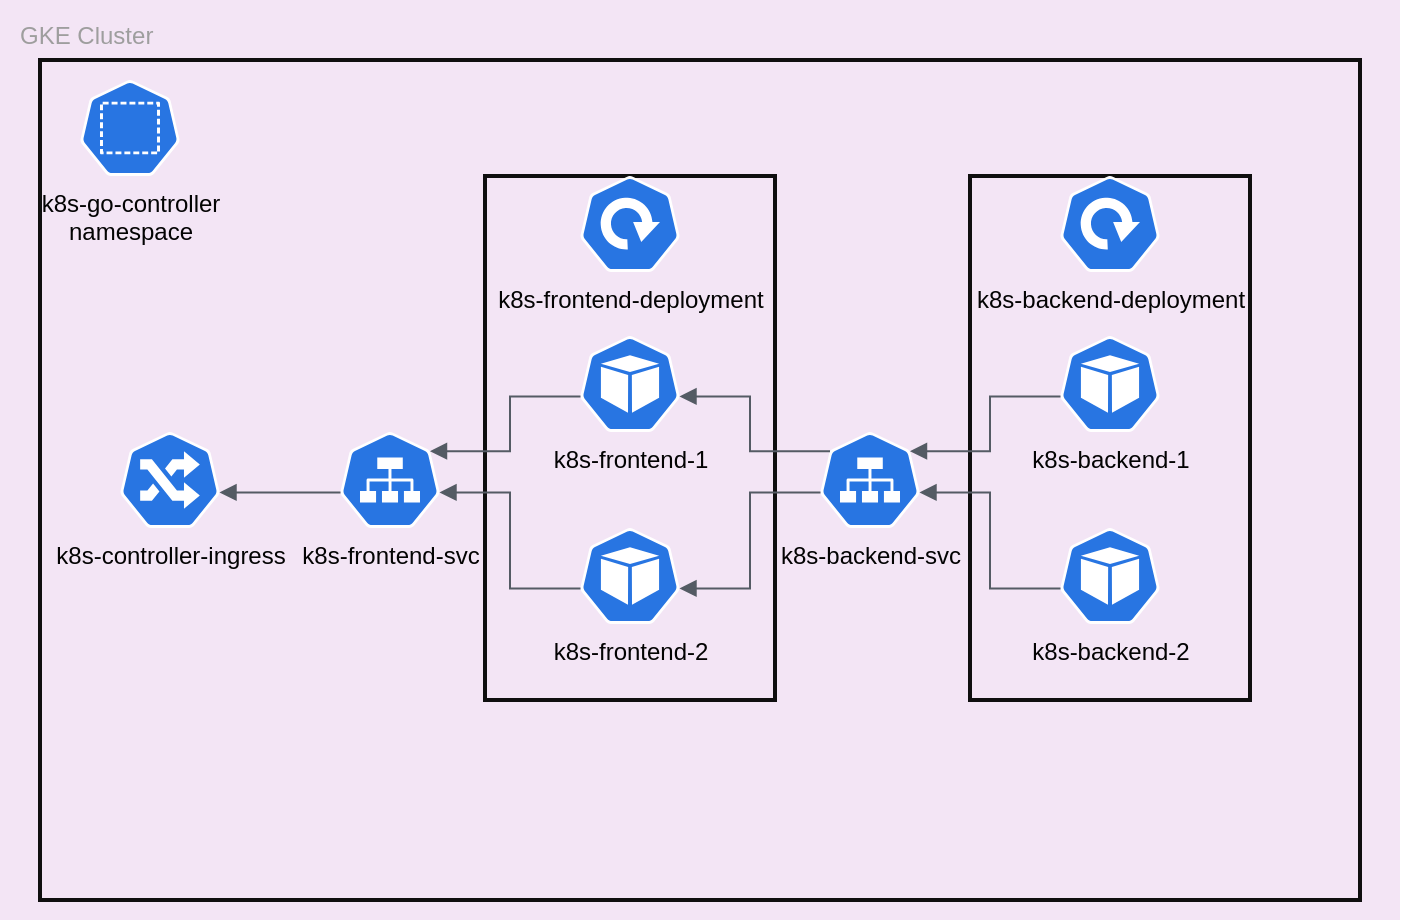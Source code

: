 <mxfile>
    <diagram id="tqgu08rDnidO1_NNeD24" name="Page-1">
        <mxGraphModel dx="1259" dy="967" grid="1" gridSize="10" guides="1" tooltips="1" connect="1" arrows="1" fold="1" page="1" pageScale="1" pageWidth="827" pageHeight="1169" math="0" shadow="0">
            <root>
                <mxCell id="0"/>
                <mxCell id="1" parent="0"/>
                <mxCell id="4" value="GKE Cluster" style="sketch=0;points=[[0,0,0],[0.25,0,0],[0.5,0,0],[0.75,0,0],[1,0,0],[1,0.25,0],[1,0.5,0],[1,0.75,0],[1,1,0],[0.75,1,0],[0.5,1,0],[0.25,1,0],[0,1,0],[0,0.75,0],[0,0.5,0],[0,0.25,0]];rounded=1;absoluteArcSize=1;arcSize=0;html=1;strokeColor=none;gradientColor=none;shadow=0;dashed=0;fontSize=12;fontColor=#9E9E9E;align=left;verticalAlign=top;spacing=10;spacingTop=-4;fillColor=#F3E5F5;" vertex="1" parent="1">
                    <mxGeometry x="30" y="250" width="700" height="460" as="geometry"/>
                </mxCell>
                <mxCell id="8" value="" style="rounded=0;whiteSpace=wrap;html=1;fontColor=#030303;fillColor=none;strokeWidth=2;strokeColor=#0F0F0F;" vertex="1" parent="1">
                    <mxGeometry x="50" y="280" width="660" height="420" as="geometry"/>
                </mxCell>
                <mxCell id="6" value="k8s-controller-ingress" style="sketch=0;html=1;dashed=0;whitespace=wrap;fillColor=#2875E2;strokeColor=#ffffff;points=[[0.005,0.63,0],[0.1,0.2,0],[0.9,0.2,0],[0.5,0,0],[0.995,0.63,0],[0.72,0.99,0],[0.5,1,0],[0.28,0.99,0]];verticalLabelPosition=bottom;align=center;verticalAlign=top;shape=mxgraph.kubernetes.icon;prIcon=ing;fontColor=#030303;" vertex="1" parent="1">
                    <mxGeometry x="90" y="466" width="50" height="48" as="geometry"/>
                </mxCell>
                <mxCell id="7" value="k8s-go-controller&lt;br&gt;namespace" style="sketch=0;html=1;dashed=0;whitespace=wrap;fillColor=#2875E2;strokeColor=#ffffff;points=[[0.005,0.63,0],[0.1,0.2,0],[0.9,0.2,0],[0.5,0,0],[0.995,0.63,0],[0.72,0.99,0],[0.5,1,0],[0.28,0.99,0]];verticalLabelPosition=bottom;align=center;verticalAlign=top;shape=mxgraph.kubernetes.icon;prIcon=ns;fontColor=#030303;" vertex="1" parent="1">
                    <mxGeometry x="70" y="290" width="50" height="48" as="geometry"/>
                </mxCell>
                <mxCell id="27" value="" style="rounded=0;whiteSpace=wrap;html=1;strokeColor=#0F0F0F;strokeWidth=2;fontColor=#030303;fillColor=none;align=center;" vertex="1" parent="1">
                    <mxGeometry x="272.5" y="338" width="145" height="262" as="geometry"/>
                </mxCell>
                <mxCell id="9" value="k8s-frontend-svc" style="sketch=0;html=1;dashed=0;whitespace=wrap;fillColor=#2875E2;strokeColor=#ffffff;points=[[0.005,0.63,0],[0.1,0.2,0],[0.9,0.2,0],[0.5,0,0],[0.995,0.63,0],[0.72,0.99,0],[0.5,1,0],[0.28,0.99,0]];verticalLabelPosition=bottom;align=center;verticalAlign=top;shape=mxgraph.kubernetes.icon;prIcon=svc;strokeWidth=2;fontColor=#030303;" vertex="1" parent="1">
                    <mxGeometry x="200" y="466" width="50" height="48" as="geometry"/>
                </mxCell>
                <mxCell id="11" value="k8s-frontend-1" style="sketch=0;html=1;dashed=0;whitespace=wrap;fillColor=#2875E2;strokeColor=#ffffff;points=[[0.005,0.63,0],[0.1,0.2,0],[0.9,0.2,0],[0.5,0,0],[0.995,0.63,0],[0.72,0.99,0],[0.5,1,0],[0.28,0.99,0]];verticalLabelPosition=bottom;align=center;verticalAlign=top;shape=mxgraph.kubernetes.icon;prIcon=pod;strokeWidth=2;fontColor=#030303;" vertex="1" parent="1">
                    <mxGeometry x="320" y="418" width="50" height="48" as="geometry"/>
                </mxCell>
                <mxCell id="12" value="k8s-frontend-2" style="sketch=0;html=1;dashed=0;whitespace=wrap;fillColor=#2875E2;strokeColor=#ffffff;points=[[0.005,0.63,0],[0.1,0.2,0],[0.9,0.2,0],[0.5,0,0],[0.995,0.63,0],[0.72,0.99,0],[0.5,1,0],[0.28,0.99,0]];verticalLabelPosition=bottom;align=center;verticalAlign=top;shape=mxgraph.kubernetes.icon;prIcon=pod;strokeWidth=2;fontColor=#030303;" vertex="1" parent="1">
                    <mxGeometry x="320" y="514" width="50" height="48" as="geometry"/>
                </mxCell>
                <mxCell id="16" value="k8s-backend-svc" style="sketch=0;html=1;dashed=0;whitespace=wrap;fillColor=#2875E2;strokeColor=#ffffff;points=[[0.005,0.63,0],[0.1,0.2,0],[0.9,0.2,0],[0.5,0,0],[0.995,0.63,0],[0.72,0.99,0],[0.5,1,0],[0.28,0.99,0]];verticalLabelPosition=bottom;align=center;verticalAlign=top;shape=mxgraph.kubernetes.icon;prIcon=svc;strokeWidth=2;fontColor=#030303;" vertex="1" parent="1">
                    <mxGeometry x="440" y="466" width="50" height="48" as="geometry"/>
                </mxCell>
                <mxCell id="28" value="" style="rounded=0;whiteSpace=wrap;html=1;strokeColor=#0F0F0F;strokeWidth=2;fontColor=#030303;fillColor=none;" vertex="1" parent="1">
                    <mxGeometry x="515" y="338" width="140" height="262" as="geometry"/>
                </mxCell>
                <mxCell id="20" value="k8s-backend-1" style="sketch=0;html=1;dashed=0;whitespace=wrap;fillColor=#2875E2;strokeColor=#ffffff;points=[[0.005,0.63,0],[0.1,0.2,0],[0.9,0.2,0],[0.5,0,0],[0.995,0.63,0],[0.72,0.99,0],[0.5,1,0],[0.28,0.99,0]];verticalLabelPosition=bottom;align=center;verticalAlign=top;shape=mxgraph.kubernetes.icon;prIcon=pod;strokeWidth=2;fontColor=#030303;" vertex="1" parent="1">
                    <mxGeometry x="560" y="418" width="50" height="48" as="geometry"/>
                </mxCell>
                <mxCell id="21" value="k8s-backend-2" style="sketch=0;html=1;dashed=0;whitespace=wrap;fillColor=#2875E2;strokeColor=#ffffff;points=[[0.005,0.63,0],[0.1,0.2,0],[0.9,0.2,0],[0.5,0,0],[0.995,0.63,0],[0.72,0.99,0],[0.5,1,0],[0.28,0.99,0]];verticalLabelPosition=bottom;align=center;verticalAlign=top;shape=mxgraph.kubernetes.icon;prIcon=pod;strokeWidth=2;fontColor=#030303;" vertex="1" parent="1">
                    <mxGeometry x="560" y="514" width="50" height="48" as="geometry"/>
                </mxCell>
                <mxCell id="25" value="k8s-backend-deployment" style="sketch=0;html=1;dashed=0;whitespace=wrap;fillColor=#2875E2;strokeColor=#ffffff;points=[[0.005,0.63,0],[0.1,0.2,0],[0.9,0.2,0],[0.5,0,0],[0.995,0.63,0],[0.72,0.99,0],[0.5,1,0],[0.28,0.99,0]];verticalLabelPosition=bottom;align=center;verticalAlign=top;shape=mxgraph.kubernetes.icon;prIcon=deploy;strokeWidth=2;fontColor=#030303;" vertex="1" parent="1">
                    <mxGeometry x="560" y="338" width="50" height="48" as="geometry"/>
                </mxCell>
                <mxCell id="26" value="k8s-frontend-deployment" style="sketch=0;html=1;dashed=0;whitespace=wrap;fillColor=#2875E2;strokeColor=#ffffff;points=[[0.005,0.63,0],[0.1,0.2,0],[0.9,0.2,0],[0.5,0,0],[0.995,0.63,0],[0.72,0.99,0],[0.5,1,0],[0.28,0.99,0]];verticalLabelPosition=bottom;align=center;verticalAlign=top;shape=mxgraph.kubernetes.icon;prIcon=deploy;strokeWidth=2;fontColor=#030303;" vertex="1" parent="1">
                    <mxGeometry x="320" y="338" width="50" height="48" as="geometry"/>
                </mxCell>
                <mxCell id="29" value="" style="edgeStyle=orthogonalEdgeStyle;html=1;endArrow=none;elbow=vertical;startArrow=block;startFill=1;strokeColor=#545B64;rounded=0;fontColor=#030303;entryX=0.005;entryY=0.63;entryDx=0;entryDy=0;entryPerimeter=0;exitX=0.995;exitY=0.63;exitDx=0;exitDy=0;exitPerimeter=0;" edge="1" parent="1" source="6" target="9">
                    <mxGeometry width="100" relative="1" as="geometry">
                        <mxPoint x="120" y="500" as="sourcePoint"/>
                        <mxPoint x="220" y="500" as="targetPoint"/>
                    </mxGeometry>
                </mxCell>
                <mxCell id="30" value="" style="edgeStyle=orthogonalEdgeStyle;html=1;endArrow=none;elbow=vertical;startArrow=block;startFill=1;strokeColor=#545B64;rounded=0;fontColor=#030303;entryX=0.005;entryY=0.63;entryDx=0;entryDy=0;entryPerimeter=0;exitX=0.9;exitY=0.2;exitDx=0;exitDy=0;exitPerimeter=0;" edge="1" parent="1" source="9" target="11">
                    <mxGeometry width="100" relative="1" as="geometry">
                        <mxPoint x="139.75" y="506.24" as="sourcePoint"/>
                        <mxPoint x="230.25" y="506.24" as="targetPoint"/>
                    </mxGeometry>
                </mxCell>
                <mxCell id="31" value="" style="edgeStyle=orthogonalEdgeStyle;html=1;endArrow=none;elbow=vertical;startArrow=block;startFill=1;strokeColor=#545B64;rounded=0;fontColor=#030303;entryX=0.005;entryY=0.63;entryDx=0;entryDy=0;entryPerimeter=0;exitX=0.995;exitY=0.63;exitDx=0;exitDy=0;exitPerimeter=0;" edge="1" parent="1" source="9" target="12">
                    <mxGeometry width="100" relative="1" as="geometry">
                        <mxPoint x="149.75" y="516.24" as="sourcePoint"/>
                        <mxPoint x="240.25" y="516.24" as="targetPoint"/>
                    </mxGeometry>
                </mxCell>
                <mxCell id="33" value="" style="edgeStyle=orthogonalEdgeStyle;html=1;endArrow=none;elbow=vertical;startArrow=block;startFill=1;strokeColor=#545B64;rounded=0;fontColor=#030303;entryX=0.1;entryY=0.2;entryDx=0;entryDy=0;entryPerimeter=0;exitX=0.995;exitY=0.63;exitDx=0;exitDy=0;exitPerimeter=0;" edge="1" parent="1" source="11" target="16">
                    <mxGeometry width="100" relative="1" as="geometry">
                        <mxPoint x="159.75" y="526.24" as="sourcePoint"/>
                        <mxPoint x="250.25" y="526.24" as="targetPoint"/>
                    </mxGeometry>
                </mxCell>
                <mxCell id="34" value="" style="edgeStyle=orthogonalEdgeStyle;html=1;endArrow=none;elbow=vertical;startArrow=block;startFill=1;strokeColor=#545B64;rounded=0;fontColor=#030303;entryX=0.005;entryY=0.63;entryDx=0;entryDy=0;entryPerimeter=0;exitX=0.995;exitY=0.63;exitDx=0;exitDy=0;exitPerimeter=0;" edge="1" parent="1" source="12" target="16">
                    <mxGeometry width="100" relative="1" as="geometry">
                        <mxPoint x="169.75" y="536.24" as="sourcePoint"/>
                        <mxPoint x="260.25" y="536.24" as="targetPoint"/>
                    </mxGeometry>
                </mxCell>
                <mxCell id="35" value="" style="edgeStyle=orthogonalEdgeStyle;html=1;endArrow=none;elbow=vertical;startArrow=block;startFill=1;strokeColor=#545B64;rounded=0;fontColor=#030303;entryX=0.005;entryY=0.63;entryDx=0;entryDy=0;entryPerimeter=0;exitX=0.9;exitY=0.2;exitDx=0;exitDy=0;exitPerimeter=0;" edge="1" parent="1" source="16" target="20">
                    <mxGeometry width="100" relative="1" as="geometry">
                        <mxPoint x="179.75" y="546.24" as="sourcePoint"/>
                        <mxPoint x="270.25" y="546.24" as="targetPoint"/>
                    </mxGeometry>
                </mxCell>
                <mxCell id="36" value="" style="edgeStyle=orthogonalEdgeStyle;html=1;endArrow=none;elbow=vertical;startArrow=block;startFill=1;strokeColor=#545B64;rounded=0;fontColor=#030303;entryX=0.005;entryY=0.63;entryDx=0;entryDy=0;entryPerimeter=0;exitX=0.995;exitY=0.63;exitDx=0;exitDy=0;exitPerimeter=0;" edge="1" parent="1" source="16" target="21">
                    <mxGeometry width="100" relative="1" as="geometry">
                        <mxPoint x="189.75" y="556.24" as="sourcePoint"/>
                        <mxPoint x="280.25" y="556.24" as="targetPoint"/>
                    </mxGeometry>
                </mxCell>
            </root>
        </mxGraphModel>
    </diagram>
</mxfile>